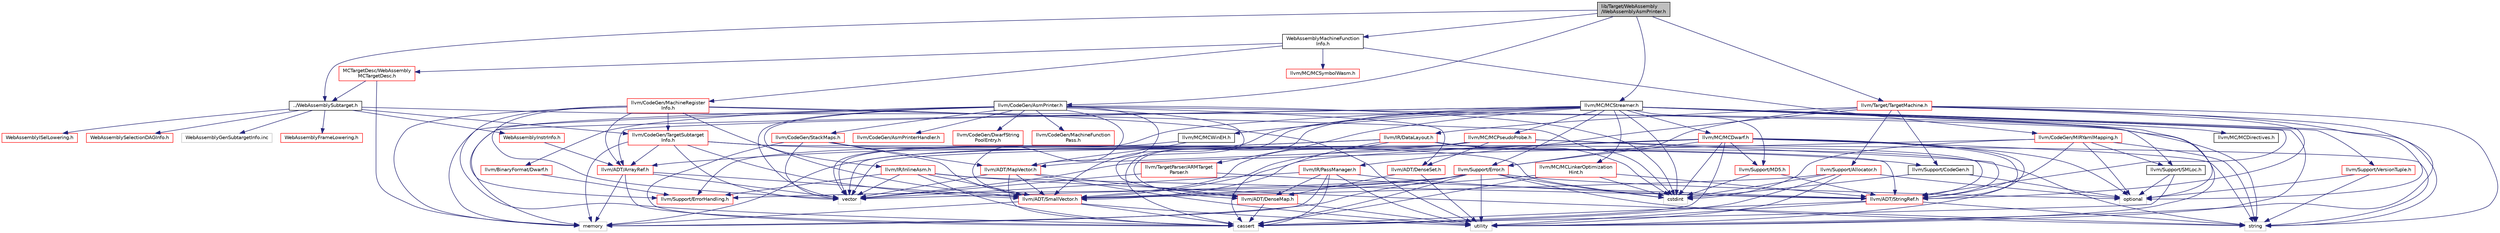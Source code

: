 digraph "lib/Target/WebAssembly/WebAssemblyAsmPrinter.h"
{
 // LATEX_PDF_SIZE
  bgcolor="transparent";
  edge [fontname="Helvetica",fontsize="10",labelfontname="Helvetica",labelfontsize="10"];
  node [fontname="Helvetica",fontsize="10",shape=record];
  Node1 [label="lib/Target/WebAssembly\l/WebAssemblyAsmPrinter.h",height=0.2,width=0.4,color="black", fillcolor="grey75", style="filled", fontcolor="black",tooltip=" "];
  Node1 -> Node2 [color="midnightblue",fontsize="10",style="solid",fontname="Helvetica"];
  Node2 [label="WebAssemblyMachineFunction\lInfo.h",height=0.2,width=0.4,color="black",URL="$WebAssemblyMachineFunctionInfo_8h.html",tooltip=" "];
  Node2 -> Node3 [color="midnightblue",fontsize="10",style="solid",fontname="Helvetica"];
  Node3 [label="MCTargetDesc/WebAssembly\lMCTargetDesc.h",height=0.2,width=0.4,color="red",URL="$WebAssemblyMCTargetDesc_8h.html",tooltip=" "];
  Node3 -> Node4 [color="midnightblue",fontsize="10",style="solid",fontname="Helvetica"];
  Node4 [label="../WebAssemblySubtarget.h",height=0.2,width=0.4,color="black",URL="$WebAssemblySubtarget_8h.html",tooltip=" "];
  Node4 -> Node5 [color="midnightblue",fontsize="10",style="solid",fontname="Helvetica"];
  Node5 [label="WebAssemblyFrameLowering.h",height=0.2,width=0.4,color="red",URL="$WebAssemblyFrameLowering_8h.html",tooltip=" "];
  Node4 -> Node146 [color="midnightblue",fontsize="10",style="solid",fontname="Helvetica"];
  Node146 [label="WebAssemblyISelLowering.h",height=0.2,width=0.4,color="red",URL="$WebAssemblyISelLowering_8h.html",tooltip=" "];
  Node4 -> Node230 [color="midnightblue",fontsize="10",style="solid",fontname="Helvetica"];
  Node230 [label="WebAssemblyInstrInfo.h",height=0.2,width=0.4,color="red",URL="$WebAssemblyInstrInfo_8h.html",tooltip=" "];
  Node230 -> Node88 [color="midnightblue",fontsize="10",style="solid",fontname="Helvetica"];
  Node88 [label="llvm/ADT/ArrayRef.h",height=0.2,width=0.4,color="red",URL="$ArrayRef_8h.html",tooltip=" "];
  Node88 -> Node25 [color="midnightblue",fontsize="10",style="solid",fontname="Helvetica"];
  Node25 [label="llvm/ADT/SmallVector.h",height=0.2,width=0.4,color="red",URL="$SmallVector_8h.html",tooltip=" "];
  Node25 -> Node22 [color="midnightblue",fontsize="10",style="solid",fontname="Helvetica"];
  Node22 [label="cassert",height=0.2,width=0.4,color="grey75",tooltip=" "];
  Node25 -> Node33 [color="midnightblue",fontsize="10",style="solid",fontname="Helvetica"];
  Node33 [label="memory",height=0.2,width=0.4,color="grey75",tooltip=" "];
  Node25 -> Node10 [color="midnightblue",fontsize="10",style="solid",fontname="Helvetica"];
  Node10 [label="utility",height=0.2,width=0.4,color="grey75",tooltip=" "];
  Node88 -> Node22 [color="midnightblue",fontsize="10",style="solid",fontname="Helvetica"];
  Node88 -> Node33 [color="midnightblue",fontsize="10",style="solid",fontname="Helvetica"];
  Node88 -> Node90 [color="midnightblue",fontsize="10",style="solid",fontname="Helvetica"];
  Node90 [label="vector",height=0.2,width=0.4,color="grey75",tooltip=" "];
  Node4 -> Node273 [color="midnightblue",fontsize="10",style="solid",fontname="Helvetica"];
  Node273 [label="WebAssemblySelectionDAGInfo.h",height=0.2,width=0.4,color="red",URL="$WebAssemblySelectionDAGInfo_8h.html",tooltip=" "];
  Node4 -> Node248 [color="midnightblue",fontsize="10",style="solid",fontname="Helvetica"];
  Node248 [label="llvm/CodeGen/TargetSubtarget\lInfo.h",height=0.2,width=0.4,color="red",URL="$TargetSubtargetInfo_8h.html",tooltip=" "];
  Node248 -> Node88 [color="midnightblue",fontsize="10",style="solid",fontname="Helvetica"];
  Node248 -> Node25 [color="midnightblue",fontsize="10",style="solid",fontname="Helvetica"];
  Node248 -> Node35 [color="midnightblue",fontsize="10",style="solid",fontname="Helvetica"];
  Node35 [label="llvm/ADT/StringRef.h",height=0.2,width=0.4,color="red",URL="$StringRef_8h.html",tooltip=" "];
  Node35 -> Node22 [color="midnightblue",fontsize="10",style="solid",fontname="Helvetica"];
  Node35 -> Node42 [color="midnightblue",fontsize="10",style="solid",fontname="Helvetica"];
  Node42 [label="string",height=0.2,width=0.4,color="grey75",tooltip=" "];
  Node35 -> Node10 [color="midnightblue",fontsize="10",style="solid",fontname="Helvetica"];
  Node248 -> Node157 [color="midnightblue",fontsize="10",style="solid",fontname="Helvetica"];
  Node157 [label="llvm/Support/CodeGen.h",height=0.2,width=0.4,color="black",URL="$CodeGen_8h.html",tooltip=" "];
  Node157 -> Node18 [color="midnightblue",fontsize="10",style="solid",fontname="Helvetica"];
  Node18 [label="cstdint",height=0.2,width=0.4,color="grey75",tooltip=" "];
  Node157 -> Node41 [color="midnightblue",fontsize="10",style="solid",fontname="Helvetica"];
  Node41 [label="optional",height=0.2,width=0.4,color="grey75",tooltip=" "];
  Node248 -> Node33 [color="midnightblue",fontsize="10",style="solid",fontname="Helvetica"];
  Node248 -> Node90 [color="midnightblue",fontsize="10",style="solid",fontname="Helvetica"];
  Node4 -> Node42 [color="midnightblue",fontsize="10",style="solid",fontname="Helvetica"];
  Node4 -> Node275 [color="midnightblue",fontsize="10",style="solid",fontname="Helvetica"];
  Node275 [label="WebAssemblyGenSubtargetInfo.inc",height=0.2,width=0.4,color="grey75",tooltip=" "];
  Node3 -> Node33 [color="midnightblue",fontsize="10",style="solid",fontname="Helvetica"];
  Node2 -> Node278 [color="midnightblue",fontsize="10",style="solid",fontname="Helvetica"];
  Node278 [label="llvm/CodeGen/MIRYamlMapping.h",height=0.2,width=0.4,color="red",URL="$MIRYamlMapping_8h.html",tooltip=" "];
  Node278 -> Node35 [color="midnightblue",fontsize="10",style="solid",fontname="Helvetica"];
  Node278 -> Node131 [color="midnightblue",fontsize="10",style="solid",fontname="Helvetica"];
  Node131 [label="llvm/Support/SMLoc.h",height=0.2,width=0.4,color="black",URL="$SMLoc_8h.html",tooltip=" "];
  Node131 -> Node22 [color="midnightblue",fontsize="10",style="solid",fontname="Helvetica"];
  Node131 -> Node41 [color="midnightblue",fontsize="10",style="solid",fontname="Helvetica"];
  Node278 -> Node18 [color="midnightblue",fontsize="10",style="solid",fontname="Helvetica"];
  Node278 -> Node41 [color="midnightblue",fontsize="10",style="solid",fontname="Helvetica"];
  Node278 -> Node42 [color="midnightblue",fontsize="10",style="solid",fontname="Helvetica"];
  Node278 -> Node90 [color="midnightblue",fontsize="10",style="solid",fontname="Helvetica"];
  Node2 -> Node244 [color="midnightblue",fontsize="10",style="solid",fontname="Helvetica"];
  Node244 [label="llvm/CodeGen/MachineRegister\lInfo.h",height=0.2,width=0.4,color="red",URL="$MachineRegisterInfo_8h.html",tooltip=" "];
  Node244 -> Node88 [color="midnightblue",fontsize="10",style="solid",fontname="Helvetica"];
  Node244 -> Node25 [color="midnightblue",fontsize="10",style="solid",fontname="Helvetica"];
  Node244 -> Node248 [color="midnightblue",fontsize="10",style="solid",fontname="Helvetica"];
  Node244 -> Node22 [color="midnightblue",fontsize="10",style="solid",fontname="Helvetica"];
  Node244 -> Node18 [color="midnightblue",fontsize="10",style="solid",fontname="Helvetica"];
  Node244 -> Node33 [color="midnightblue",fontsize="10",style="solid",fontname="Helvetica"];
  Node244 -> Node10 [color="midnightblue",fontsize="10",style="solid",fontname="Helvetica"];
  Node244 -> Node90 [color="midnightblue",fontsize="10",style="solid",fontname="Helvetica"];
  Node2 -> Node285 [color="midnightblue",fontsize="10",style="solid",fontname="Helvetica"];
  Node285 [label="llvm/MC/MCSymbolWasm.h",height=0.2,width=0.4,color="red",URL="$MCSymbolWasm_8h.html",tooltip=" "];
  Node1 -> Node4 [color="midnightblue",fontsize="10",style="solid",fontname="Helvetica"];
  Node1 -> Node286 [color="midnightblue",fontsize="10",style="solid",fontname="Helvetica"];
  Node286 [label="llvm/CodeGen/AsmPrinter.h",height=0.2,width=0.4,color="black",URL="$AsmPrinter_8h.html",tooltip=" "];
  Node286 -> Node84 [color="midnightblue",fontsize="10",style="solid",fontname="Helvetica"];
  Node84 [label="llvm/ADT/DenseMap.h",height=0.2,width=0.4,color="red",URL="$DenseMap_8h.html",tooltip=" "];
  Node84 -> Node22 [color="midnightblue",fontsize="10",style="solid",fontname="Helvetica"];
  Node84 -> Node10 [color="midnightblue",fontsize="10",style="solid",fontname="Helvetica"];
  Node286 -> Node153 [color="midnightblue",fontsize="10",style="solid",fontname="Helvetica"];
  Node153 [label="llvm/ADT/DenseSet.h",height=0.2,width=0.4,color="red",URL="$DenseSet_8h.html",tooltip=" "];
  Node153 -> Node84 [color="midnightblue",fontsize="10",style="solid",fontname="Helvetica"];
  Node153 -> Node10 [color="midnightblue",fontsize="10",style="solid",fontname="Helvetica"];
  Node286 -> Node196 [color="midnightblue",fontsize="10",style="solid",fontname="Helvetica"];
  Node196 [label="llvm/ADT/MapVector.h",height=0.2,width=0.4,color="red",URL="$MapVector_8h.html",tooltip=" "];
  Node196 -> Node84 [color="midnightblue",fontsize="10",style="solid",fontname="Helvetica"];
  Node196 -> Node25 [color="midnightblue",fontsize="10",style="solid",fontname="Helvetica"];
  Node196 -> Node22 [color="midnightblue",fontsize="10",style="solid",fontname="Helvetica"];
  Node196 -> Node10 [color="midnightblue",fontsize="10",style="solid",fontname="Helvetica"];
  Node196 -> Node90 [color="midnightblue",fontsize="10",style="solid",fontname="Helvetica"];
  Node286 -> Node25 [color="midnightblue",fontsize="10",style="solid",fontname="Helvetica"];
  Node286 -> Node287 [color="midnightblue",fontsize="10",style="solid",fontname="Helvetica"];
  Node287 [label="llvm/BinaryFormat/Dwarf.h",height=0.2,width=0.4,color="red",URL="$Dwarf_8h.html",tooltip=" "];
  Node287 -> Node12 [color="midnightblue",fontsize="10",style="solid",fontname="Helvetica"];
  Node12 [label="llvm/Support/ErrorHandling.h",height=0.2,width=0.4,color="red",URL="$Support_2ErrorHandling_8h.html",tooltip=" "];
  Node286 -> Node290 [color="midnightblue",fontsize="10",style="solid",fontname="Helvetica"];
  Node290 [label="llvm/CodeGen/AsmPrinterHandler.h",height=0.2,width=0.4,color="red",URL="$AsmPrinterHandler_8h.html",tooltip=" "];
  Node286 -> Node291 [color="midnightblue",fontsize="10",style="solid",fontname="Helvetica"];
  Node291 [label="llvm/CodeGen/DwarfString\lPoolEntry.h",height=0.2,width=0.4,color="red",URL="$DwarfStringPoolEntry_8h.html",tooltip=" "];
  Node286 -> Node262 [color="midnightblue",fontsize="10",style="solid",fontname="Helvetica"];
  Node262 [label="llvm/CodeGen/MachineFunction\lPass.h",height=0.2,width=0.4,color="red",URL="$MachineFunctionPass_8h.html",tooltip=" "];
  Node286 -> Node292 [color="midnightblue",fontsize="10",style="solid",fontname="Helvetica"];
  Node292 [label="llvm/CodeGen/StackMaps.h",height=0.2,width=0.4,color="red",URL="$StackMaps_8h.html",tooltip=" "];
  Node292 -> Node196 [color="midnightblue",fontsize="10",style="solid",fontname="Helvetica"];
  Node292 -> Node25 [color="midnightblue",fontsize="10",style="solid",fontname="Helvetica"];
  Node292 -> Node22 [color="midnightblue",fontsize="10",style="solid",fontname="Helvetica"];
  Node292 -> Node18 [color="midnightblue",fontsize="10",style="solid",fontname="Helvetica"];
  Node292 -> Node90 [color="midnightblue",fontsize="10",style="solid",fontname="Helvetica"];
  Node286 -> Node127 [color="midnightblue",fontsize="10",style="solid",fontname="Helvetica"];
  Node127 [label="llvm/IR/InlineAsm.h",height=0.2,width=0.4,color="red",URL="$InlineAsm_8h.html",tooltip=" "];
  Node127 -> Node25 [color="midnightblue",fontsize="10",style="solid",fontname="Helvetica"];
  Node127 -> Node35 [color="midnightblue",fontsize="10",style="solid",fontname="Helvetica"];
  Node127 -> Node12 [color="midnightblue",fontsize="10",style="solid",fontname="Helvetica"];
  Node127 -> Node22 [color="midnightblue",fontsize="10",style="solid",fontname="Helvetica"];
  Node127 -> Node42 [color="midnightblue",fontsize="10",style="solid",fontname="Helvetica"];
  Node127 -> Node90 [color="midnightblue",fontsize="10",style="solid",fontname="Helvetica"];
  Node286 -> Node12 [color="midnightblue",fontsize="10",style="solid",fontname="Helvetica"];
  Node286 -> Node18 [color="midnightblue",fontsize="10",style="solid",fontname="Helvetica"];
  Node286 -> Node33 [color="midnightblue",fontsize="10",style="solid",fontname="Helvetica"];
  Node286 -> Node10 [color="midnightblue",fontsize="10",style="solid",fontname="Helvetica"];
  Node286 -> Node90 [color="midnightblue",fontsize="10",style="solid",fontname="Helvetica"];
  Node1 -> Node293 [color="midnightblue",fontsize="10",style="solid",fontname="Helvetica"];
  Node293 [label="llvm/MC/MCStreamer.h",height=0.2,width=0.4,color="black",URL="$MCStreamer_8h.html",tooltip=" "];
  Node293 -> Node88 [color="midnightblue",fontsize="10",style="solid",fontname="Helvetica"];
  Node293 -> Node84 [color="midnightblue",fontsize="10",style="solid",fontname="Helvetica"];
  Node293 -> Node25 [color="midnightblue",fontsize="10",style="solid",fontname="Helvetica"];
  Node293 -> Node35 [color="midnightblue",fontsize="10",style="solid",fontname="Helvetica"];
  Node293 -> Node294 [color="midnightblue",fontsize="10",style="solid",fontname="Helvetica"];
  Node294 [label="llvm/MC/MCDirectives.h",height=0.2,width=0.4,color="black",URL="$MCDirectives_8h.html",tooltip=" "];
  Node293 -> Node295 [color="midnightblue",fontsize="10",style="solid",fontname="Helvetica"];
  Node295 [label="llvm/MC/MCDwarf.h",height=0.2,width=0.4,color="red",URL="$MCDwarf_8h.html",tooltip=" "];
  Node295 -> Node196 [color="midnightblue",fontsize="10",style="solid",fontname="Helvetica"];
  Node295 -> Node25 [color="midnightblue",fontsize="10",style="solid",fontname="Helvetica"];
  Node295 -> Node35 [color="midnightblue",fontsize="10",style="solid",fontname="Helvetica"];
  Node295 -> Node183 [color="midnightblue",fontsize="10",style="solid",fontname="Helvetica"];
  Node183 [label="llvm/Support/Error.h",height=0.2,width=0.4,color="red",URL="$Support_2Error_8h.html",tooltip=" "];
  Node183 -> Node25 [color="midnightblue",fontsize="10",style="solid",fontname="Helvetica"];
  Node183 -> Node12 [color="midnightblue",fontsize="10",style="solid",fontname="Helvetica"];
  Node183 -> Node22 [color="midnightblue",fontsize="10",style="solid",fontname="Helvetica"];
  Node183 -> Node18 [color="midnightblue",fontsize="10",style="solid",fontname="Helvetica"];
  Node183 -> Node33 [color="midnightblue",fontsize="10",style="solid",fontname="Helvetica"];
  Node183 -> Node41 [color="midnightblue",fontsize="10",style="solid",fontname="Helvetica"];
  Node183 -> Node42 [color="midnightblue",fontsize="10",style="solid",fontname="Helvetica"];
  Node183 -> Node10 [color="midnightblue",fontsize="10",style="solid",fontname="Helvetica"];
  Node183 -> Node90 [color="midnightblue",fontsize="10",style="solid",fontname="Helvetica"];
  Node295 -> Node168 [color="midnightblue",fontsize="10",style="solid",fontname="Helvetica"];
  Node168 [label="llvm/Support/MD5.h",height=0.2,width=0.4,color="red",URL="$MD5_8h.html",tooltip=" "];
  Node168 -> Node35 [color="midnightblue",fontsize="10",style="solid",fontname="Helvetica"];
  Node168 -> Node18 [color="midnightblue",fontsize="10",style="solid",fontname="Helvetica"];
  Node295 -> Node22 [color="midnightblue",fontsize="10",style="solid",fontname="Helvetica"];
  Node295 -> Node18 [color="midnightblue",fontsize="10",style="solid",fontname="Helvetica"];
  Node295 -> Node41 [color="midnightblue",fontsize="10",style="solid",fontname="Helvetica"];
  Node295 -> Node42 [color="midnightblue",fontsize="10",style="solid",fontname="Helvetica"];
  Node295 -> Node10 [color="midnightblue",fontsize="10",style="solid",fontname="Helvetica"];
  Node295 -> Node90 [color="midnightblue",fontsize="10",style="solid",fontname="Helvetica"];
  Node293 -> Node298 [color="midnightblue",fontsize="10",style="solid",fontname="Helvetica"];
  Node298 [label="llvm/MC/MCLinkerOptimization\lHint.h",height=0.2,width=0.4,color="red",URL="$MCLinkerOptimizationHint_8h.html",tooltip=" "];
  Node298 -> Node25 [color="midnightblue",fontsize="10",style="solid",fontname="Helvetica"];
  Node298 -> Node35 [color="midnightblue",fontsize="10",style="solid",fontname="Helvetica"];
  Node298 -> Node22 [color="midnightblue",fontsize="10",style="solid",fontname="Helvetica"];
  Node298 -> Node18 [color="midnightblue",fontsize="10",style="solid",fontname="Helvetica"];
  Node293 -> Node299 [color="midnightblue",fontsize="10",style="solid",fontname="Helvetica"];
  Node299 [label="llvm/MC/MCPseudoProbe.h",height=0.2,width=0.4,color="red",URL="$MCPseudoProbe_8h.html",tooltip=" "];
  Node299 -> Node153 [color="midnightblue",fontsize="10",style="solid",fontname="Helvetica"];
  Node299 -> Node25 [color="midnightblue",fontsize="10",style="solid",fontname="Helvetica"];
  Node299 -> Node35 [color="midnightblue",fontsize="10",style="solid",fontname="Helvetica"];
  Node299 -> Node33 [color="midnightblue",fontsize="10",style="solid",fontname="Helvetica"];
  Node299 -> Node42 [color="midnightblue",fontsize="10",style="solid",fontname="Helvetica"];
  Node299 -> Node90 [color="midnightblue",fontsize="10",style="solid",fontname="Helvetica"];
  Node293 -> Node303 [color="midnightblue",fontsize="10",style="solid",fontname="Helvetica"];
  Node303 [label="llvm/MC/MCWinEH.h",height=0.2,width=0.4,color="black",URL="$MCWinEH_8h.html",tooltip=" "];
  Node303 -> Node196 [color="midnightblue",fontsize="10",style="solid",fontname="Helvetica"];
  Node303 -> Node90 [color="midnightblue",fontsize="10",style="solid",fontname="Helvetica"];
  Node293 -> Node183 [color="midnightblue",fontsize="10",style="solid",fontname="Helvetica"];
  Node293 -> Node168 [color="midnightblue",fontsize="10",style="solid",fontname="Helvetica"];
  Node293 -> Node131 [color="midnightblue",fontsize="10",style="solid",fontname="Helvetica"];
  Node293 -> Node259 [color="midnightblue",fontsize="10",style="solid",fontname="Helvetica"];
  Node259 [label="llvm/Support/VersionTuple.h",height=0.2,width=0.4,color="red",URL="$VersionTuple_8h.html",tooltip=" "];
  Node259 -> Node41 [color="midnightblue",fontsize="10",style="solid",fontname="Helvetica"];
  Node259 -> Node42 [color="midnightblue",fontsize="10",style="solid",fontname="Helvetica"];
  Node293 -> Node304 [color="midnightblue",fontsize="10",style="solid",fontname="Helvetica"];
  Node304 [label="llvm/TargetParser/ARMTarget\lParser.h",height=0.2,width=0.4,color="red",URL="$ARMTargetParser_8h.html",tooltip=" "];
  Node304 -> Node35 [color="midnightblue",fontsize="10",style="solid",fontname="Helvetica"];
  Node304 -> Node90 [color="midnightblue",fontsize="10",style="solid",fontname="Helvetica"];
  Node293 -> Node22 [color="midnightblue",fontsize="10",style="solid",fontname="Helvetica"];
  Node293 -> Node18 [color="midnightblue",fontsize="10",style="solid",fontname="Helvetica"];
  Node293 -> Node33 [color="midnightblue",fontsize="10",style="solid",fontname="Helvetica"];
  Node293 -> Node41 [color="midnightblue",fontsize="10",style="solid",fontname="Helvetica"];
  Node293 -> Node42 [color="midnightblue",fontsize="10",style="solid",fontname="Helvetica"];
  Node293 -> Node10 [color="midnightblue",fontsize="10",style="solid",fontname="Helvetica"];
  Node293 -> Node90 [color="midnightblue",fontsize="10",style="solid",fontname="Helvetica"];
  Node1 -> Node310 [color="midnightblue",fontsize="10",style="solid",fontname="Helvetica"];
  Node310 [label="llvm/Target/TargetMachine.h",height=0.2,width=0.4,color="red",URL="$Target_2TargetMachine_8h.html",tooltip=" "];
  Node310 -> Node35 [color="midnightblue",fontsize="10",style="solid",fontname="Helvetica"];
  Node310 -> Node173 [color="midnightblue",fontsize="10",style="solid",fontname="Helvetica"];
  Node173 [label="llvm/IR/DataLayout.h",height=0.2,width=0.4,color="red",URL="$DataLayout_8h.html",tooltip=" "];
  Node173 -> Node88 [color="midnightblue",fontsize="10",style="solid",fontname="Helvetica"];
  Node173 -> Node25 [color="midnightblue",fontsize="10",style="solid",fontname="Helvetica"];
  Node173 -> Node35 [color="midnightblue",fontsize="10",style="solid",fontname="Helvetica"];
  Node173 -> Node12 [color="midnightblue",fontsize="10",style="solid",fontname="Helvetica"];
  Node173 -> Node22 [color="midnightblue",fontsize="10",style="solid",fontname="Helvetica"];
  Node173 -> Node18 [color="midnightblue",fontsize="10",style="solid",fontname="Helvetica"];
  Node173 -> Node42 [color="midnightblue",fontsize="10",style="solid",fontname="Helvetica"];
  Node310 -> Node150 [color="midnightblue",fontsize="10",style="solid",fontname="Helvetica"];
  Node150 [label="llvm/IR/PassManager.h",height=0.2,width=0.4,color="red",URL="$PassManager_8h.html",tooltip=" "];
  Node150 -> Node84 [color="midnightblue",fontsize="10",style="solid",fontname="Helvetica"];
  Node150 -> Node35 [color="midnightblue",fontsize="10",style="solid",fontname="Helvetica"];
  Node150 -> Node22 [color="midnightblue",fontsize="10",style="solid",fontname="Helvetica"];
  Node150 -> Node33 [color="midnightblue",fontsize="10",style="solid",fontname="Helvetica"];
  Node150 -> Node10 [color="midnightblue",fontsize="10",style="solid",fontname="Helvetica"];
  Node150 -> Node90 [color="midnightblue",fontsize="10",style="solid",fontname="Helvetica"];
  Node310 -> Node137 [color="midnightblue",fontsize="10",style="solid",fontname="Helvetica"];
  Node137 [label="llvm/Support/Allocator.h",height=0.2,width=0.4,color="red",URL="$Allocator_8h.html",tooltip=" "];
  Node137 -> Node25 [color="midnightblue",fontsize="10",style="solid",fontname="Helvetica"];
  Node137 -> Node22 [color="midnightblue",fontsize="10",style="solid",fontname="Helvetica"];
  Node137 -> Node18 [color="midnightblue",fontsize="10",style="solid",fontname="Helvetica"];
  Node137 -> Node41 [color="midnightblue",fontsize="10",style="solid",fontname="Helvetica"];
  Node137 -> Node10 [color="midnightblue",fontsize="10",style="solid",fontname="Helvetica"];
  Node310 -> Node157 [color="midnightblue",fontsize="10",style="solid",fontname="Helvetica"];
  Node310 -> Node183 [color="midnightblue",fontsize="10",style="solid",fontname="Helvetica"];
  Node310 -> Node41 [color="midnightblue",fontsize="10",style="solid",fontname="Helvetica"];
  Node310 -> Node42 [color="midnightblue",fontsize="10",style="solid",fontname="Helvetica"];
  Node310 -> Node10 [color="midnightblue",fontsize="10",style="solid",fontname="Helvetica"];
}
